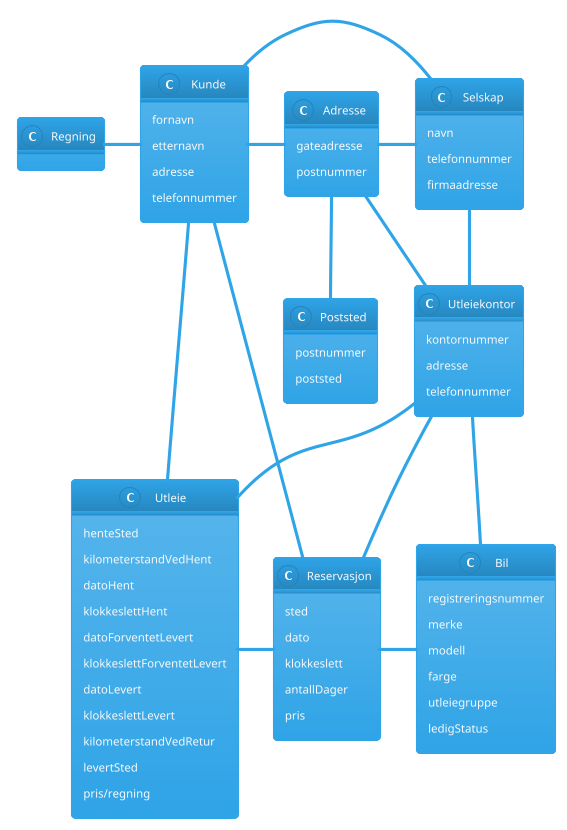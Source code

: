 @startuml Klassediagram - Oblig2
'https://plantuml.com/class-diagram

!theme cerulean

class Kunde {
	fornavn
	etternavn
	adresse
	telefonnummer
}

class Bil {
	registreringsnummer
	merke
	modell
	farge
	utleiegruppe
	ledigStatus
}

class Utleiekontor {
	kontornummer
	adresse
	telefonnummer
}

class Selskap {
	navn
	telefonnummer
	firmaadresse
}

class Reservasjon {
	sted
	dato
	klokkeslett
	antallDager
	pris
}

class Utleie {
	henteSted
	kilometerstandVedHent
	datoHent
	klokkeslettHent
	datoForventetLevert
	klokkeslettForventetLevert
	datoLevert
	klokkeslettLevert
	kilometerstandVedRetur
	levertSted
	pris/regning
}

class Regning {

}

class Adresse {
	gateadresse
	postnummer
}

class Poststed {
	postnummer
	poststed
}

Selskap -down- Utleiekontor
Selskap -left- Adresse
Adresse -down- Poststed
Utleiekontor - Bil
Utleiekontor - Adresse
Selskap - Kunde
Kunde - Adresse
Kunde - Reservasjon
Kunde -left- Regning
Reservasjon - Bil
Utleiekontor -down- Reservasjon
Utleiekontor -down- Utleie
Kunde -down- Utleie
Utleie - Reservasjon

@enduml
